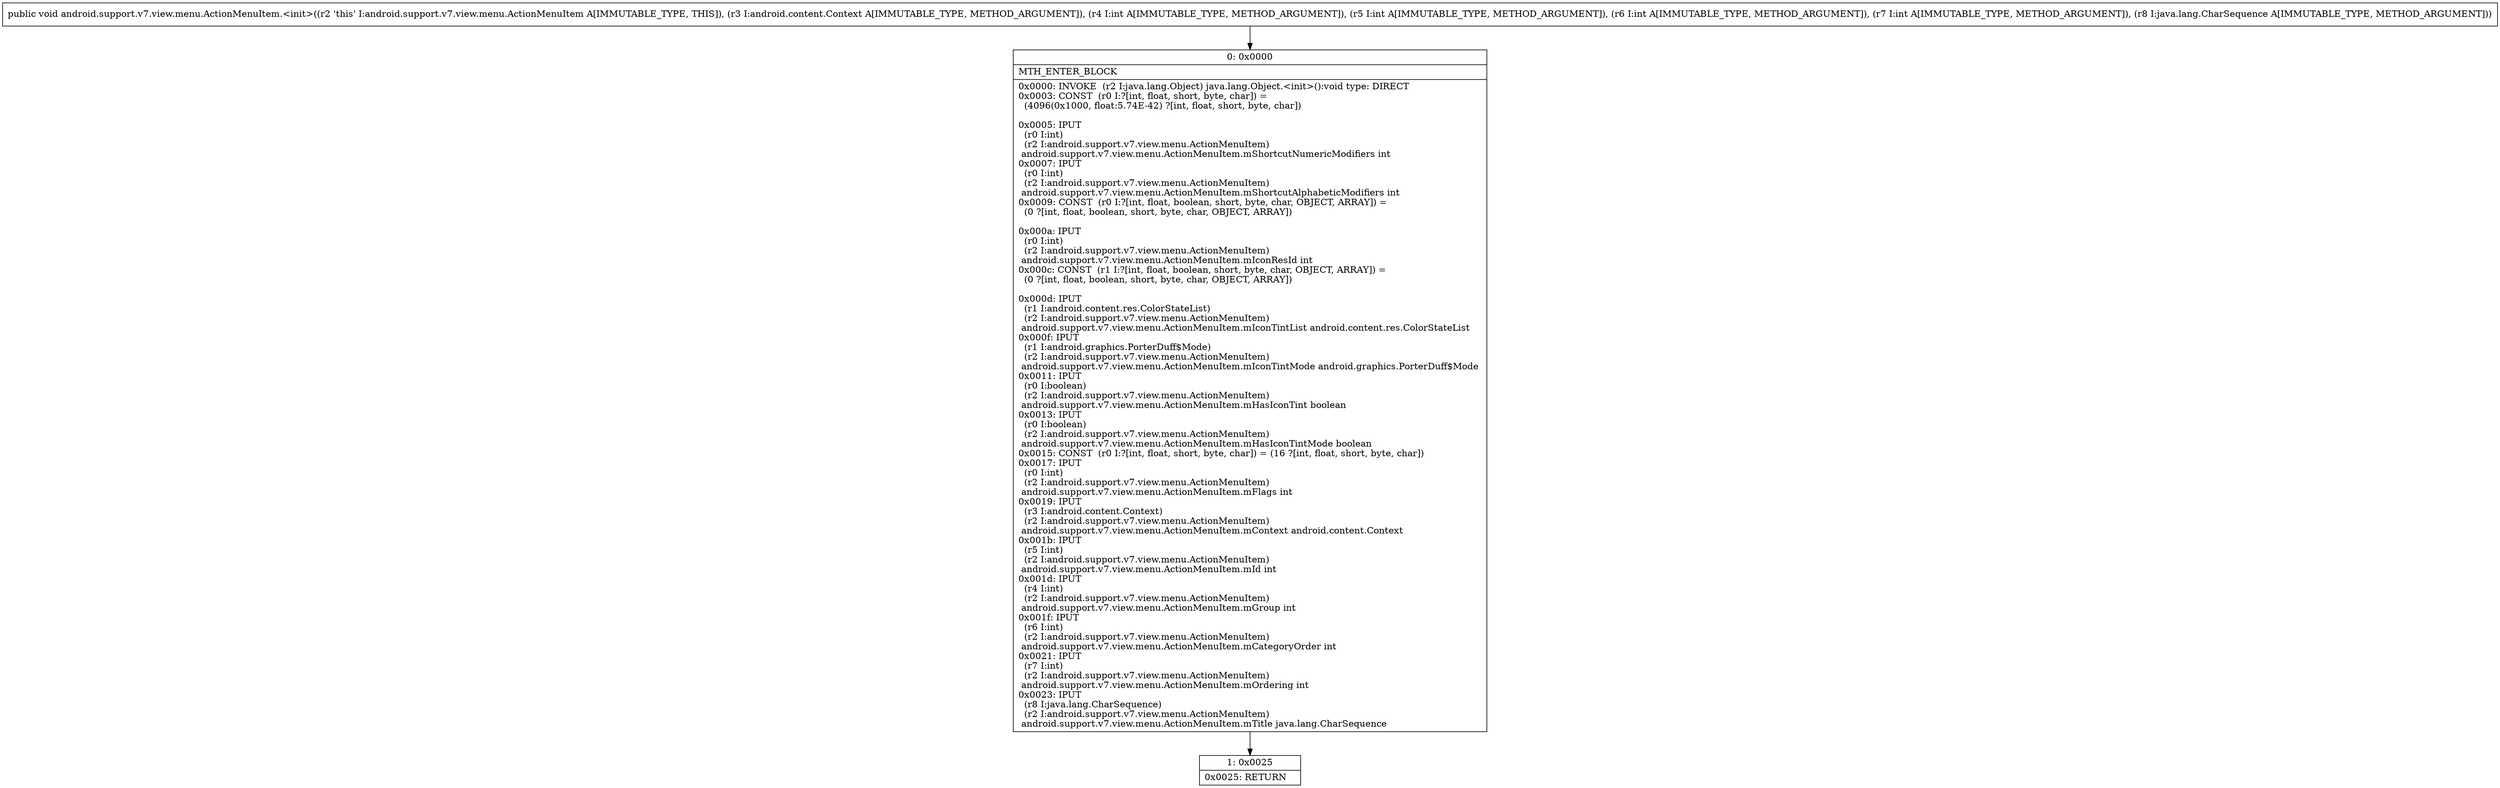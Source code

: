 digraph "CFG forandroid.support.v7.view.menu.ActionMenuItem.\<init\>(Landroid\/content\/Context;IIIILjava\/lang\/CharSequence;)V" {
Node_0 [shape=record,label="{0\:\ 0x0000|MTH_ENTER_BLOCK\l|0x0000: INVOKE  (r2 I:java.lang.Object) java.lang.Object.\<init\>():void type: DIRECT \l0x0003: CONST  (r0 I:?[int, float, short, byte, char]) = \l  (4096(0x1000, float:5.74E\-42) ?[int, float, short, byte, char])\l \l0x0005: IPUT  \l  (r0 I:int)\l  (r2 I:android.support.v7.view.menu.ActionMenuItem)\l android.support.v7.view.menu.ActionMenuItem.mShortcutNumericModifiers int \l0x0007: IPUT  \l  (r0 I:int)\l  (r2 I:android.support.v7.view.menu.ActionMenuItem)\l android.support.v7.view.menu.ActionMenuItem.mShortcutAlphabeticModifiers int \l0x0009: CONST  (r0 I:?[int, float, boolean, short, byte, char, OBJECT, ARRAY]) = \l  (0 ?[int, float, boolean, short, byte, char, OBJECT, ARRAY])\l \l0x000a: IPUT  \l  (r0 I:int)\l  (r2 I:android.support.v7.view.menu.ActionMenuItem)\l android.support.v7.view.menu.ActionMenuItem.mIconResId int \l0x000c: CONST  (r1 I:?[int, float, boolean, short, byte, char, OBJECT, ARRAY]) = \l  (0 ?[int, float, boolean, short, byte, char, OBJECT, ARRAY])\l \l0x000d: IPUT  \l  (r1 I:android.content.res.ColorStateList)\l  (r2 I:android.support.v7.view.menu.ActionMenuItem)\l android.support.v7.view.menu.ActionMenuItem.mIconTintList android.content.res.ColorStateList \l0x000f: IPUT  \l  (r1 I:android.graphics.PorterDuff$Mode)\l  (r2 I:android.support.v7.view.menu.ActionMenuItem)\l android.support.v7.view.menu.ActionMenuItem.mIconTintMode android.graphics.PorterDuff$Mode \l0x0011: IPUT  \l  (r0 I:boolean)\l  (r2 I:android.support.v7.view.menu.ActionMenuItem)\l android.support.v7.view.menu.ActionMenuItem.mHasIconTint boolean \l0x0013: IPUT  \l  (r0 I:boolean)\l  (r2 I:android.support.v7.view.menu.ActionMenuItem)\l android.support.v7.view.menu.ActionMenuItem.mHasIconTintMode boolean \l0x0015: CONST  (r0 I:?[int, float, short, byte, char]) = (16 ?[int, float, short, byte, char]) \l0x0017: IPUT  \l  (r0 I:int)\l  (r2 I:android.support.v7.view.menu.ActionMenuItem)\l android.support.v7.view.menu.ActionMenuItem.mFlags int \l0x0019: IPUT  \l  (r3 I:android.content.Context)\l  (r2 I:android.support.v7.view.menu.ActionMenuItem)\l android.support.v7.view.menu.ActionMenuItem.mContext android.content.Context \l0x001b: IPUT  \l  (r5 I:int)\l  (r2 I:android.support.v7.view.menu.ActionMenuItem)\l android.support.v7.view.menu.ActionMenuItem.mId int \l0x001d: IPUT  \l  (r4 I:int)\l  (r2 I:android.support.v7.view.menu.ActionMenuItem)\l android.support.v7.view.menu.ActionMenuItem.mGroup int \l0x001f: IPUT  \l  (r6 I:int)\l  (r2 I:android.support.v7.view.menu.ActionMenuItem)\l android.support.v7.view.menu.ActionMenuItem.mCategoryOrder int \l0x0021: IPUT  \l  (r7 I:int)\l  (r2 I:android.support.v7.view.menu.ActionMenuItem)\l android.support.v7.view.menu.ActionMenuItem.mOrdering int \l0x0023: IPUT  \l  (r8 I:java.lang.CharSequence)\l  (r2 I:android.support.v7.view.menu.ActionMenuItem)\l android.support.v7.view.menu.ActionMenuItem.mTitle java.lang.CharSequence \l}"];
Node_1 [shape=record,label="{1\:\ 0x0025|0x0025: RETURN   \l}"];
MethodNode[shape=record,label="{public void android.support.v7.view.menu.ActionMenuItem.\<init\>((r2 'this' I:android.support.v7.view.menu.ActionMenuItem A[IMMUTABLE_TYPE, THIS]), (r3 I:android.content.Context A[IMMUTABLE_TYPE, METHOD_ARGUMENT]), (r4 I:int A[IMMUTABLE_TYPE, METHOD_ARGUMENT]), (r5 I:int A[IMMUTABLE_TYPE, METHOD_ARGUMENT]), (r6 I:int A[IMMUTABLE_TYPE, METHOD_ARGUMENT]), (r7 I:int A[IMMUTABLE_TYPE, METHOD_ARGUMENT]), (r8 I:java.lang.CharSequence A[IMMUTABLE_TYPE, METHOD_ARGUMENT])) }"];
MethodNode -> Node_0;
Node_0 -> Node_1;
}

